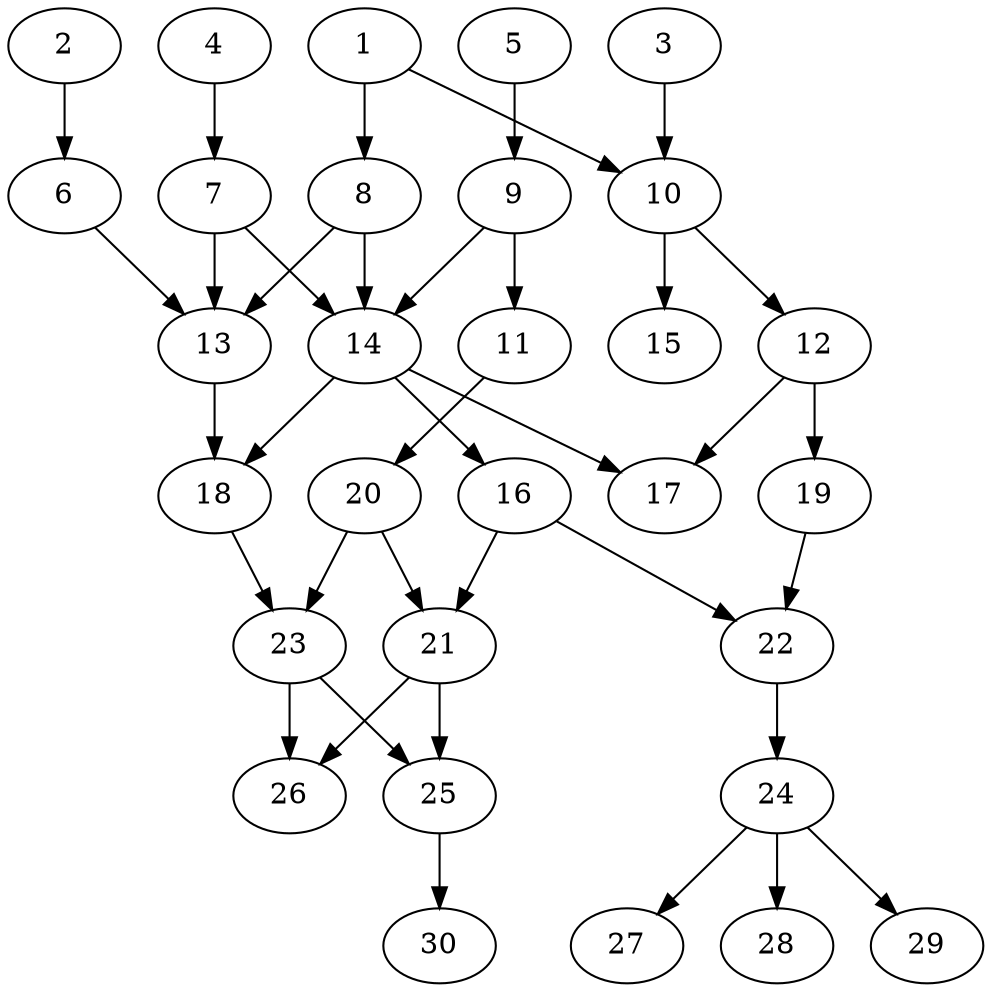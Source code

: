 // DAG automatically generated by daggen at Thu Oct  3 14:04:18 2019
// ./daggen --dot -n 30 --ccr 0.5 --fat 0.5 --regular 0.5 --density 0.5 --mindata 5242880 --maxdata 52428800 
digraph G {
  1 [size="92778496", alpha="0.02", expect_size="46389248"] 
  1 -> 8 [size ="46389248"]
  1 -> 10 [size ="46389248"]
  2 [size="84033536", alpha="0.13", expect_size="42016768"] 
  2 -> 6 [size ="42016768"]
  3 [size="28665856", alpha="0.11", expect_size="14332928"] 
  3 -> 10 [size ="14332928"]
  4 [size="68466688", alpha="0.09", expect_size="34233344"] 
  4 -> 7 [size ="34233344"]
  5 [size="83345408", alpha="0.19", expect_size="41672704"] 
  5 -> 9 [size ="41672704"]
  6 [size="33896448", alpha="0.03", expect_size="16948224"] 
  6 -> 13 [size ="16948224"]
  7 [size="103020544", alpha="0.03", expect_size="51510272"] 
  7 -> 13 [size ="51510272"]
  7 -> 14 [size ="51510272"]
  8 [size="84713472", alpha="0.07", expect_size="42356736"] 
  8 -> 13 [size ="42356736"]
  8 -> 14 [size ="42356736"]
  9 [size="55605248", alpha="0.19", expect_size="27802624"] 
  9 -> 11 [size ="27802624"]
  9 -> 14 [size ="27802624"]
  10 [size="25841664", alpha="0.05", expect_size="12920832"] 
  10 -> 12 [size ="12920832"]
  10 -> 15 [size ="12920832"]
  11 [size="83599360", alpha="0.12", expect_size="41799680"] 
  11 -> 20 [size ="41799680"]
  12 [size="91236352", alpha="0.14", expect_size="45618176"] 
  12 -> 17 [size ="45618176"]
  12 -> 19 [size ="45618176"]
  13 [size="57219072", alpha="0.14", expect_size="28609536"] 
  13 -> 18 [size ="28609536"]
  14 [size="13975552", alpha="0.00", expect_size="6987776"] 
  14 -> 16 [size ="6987776"]
  14 -> 17 [size ="6987776"]
  14 -> 18 [size ="6987776"]
  15 [size="55187456", alpha="0.02", expect_size="27593728"] 
  16 [size="48631808", alpha="0.08", expect_size="24315904"] 
  16 -> 21 [size ="24315904"]
  16 -> 22 [size ="24315904"]
  17 [size="64866304", alpha="0.12", expect_size="32433152"] 
  18 [size="78632960", alpha="0.08", expect_size="39316480"] 
  18 -> 23 [size ="39316480"]
  19 [size="17573888", alpha="0.15", expect_size="8786944"] 
  19 -> 22 [size ="8786944"]
  20 [size="13803520", alpha="0.04", expect_size="6901760"] 
  20 -> 21 [size ="6901760"]
  20 -> 23 [size ="6901760"]
  21 [size="37761024", alpha="0.12", expect_size="18880512"] 
  21 -> 25 [size ="18880512"]
  21 -> 26 [size ="18880512"]
  22 [size="94056448", alpha="0.14", expect_size="47028224"] 
  22 -> 24 [size ="47028224"]
  23 [size="67813376", alpha="0.01", expect_size="33906688"] 
  23 -> 25 [size ="33906688"]
  23 -> 26 [size ="33906688"]
  24 [size="39151616", alpha="0.00", expect_size="19575808"] 
  24 -> 27 [size ="19575808"]
  24 -> 28 [size ="19575808"]
  24 -> 29 [size ="19575808"]
  25 [size="39380992", alpha="0.14", expect_size="19690496"] 
  25 -> 30 [size ="19690496"]
  26 [size="49317888", alpha="0.14", expect_size="24658944"] 
  27 [size="85800960", alpha="0.13", expect_size="42900480"] 
  28 [size="47392768", alpha="0.07", expect_size="23696384"] 
  29 [size="84842496", alpha="0.12", expect_size="42421248"] 
  30 [size="59826176", alpha="0.19", expect_size="29913088"] 
}
